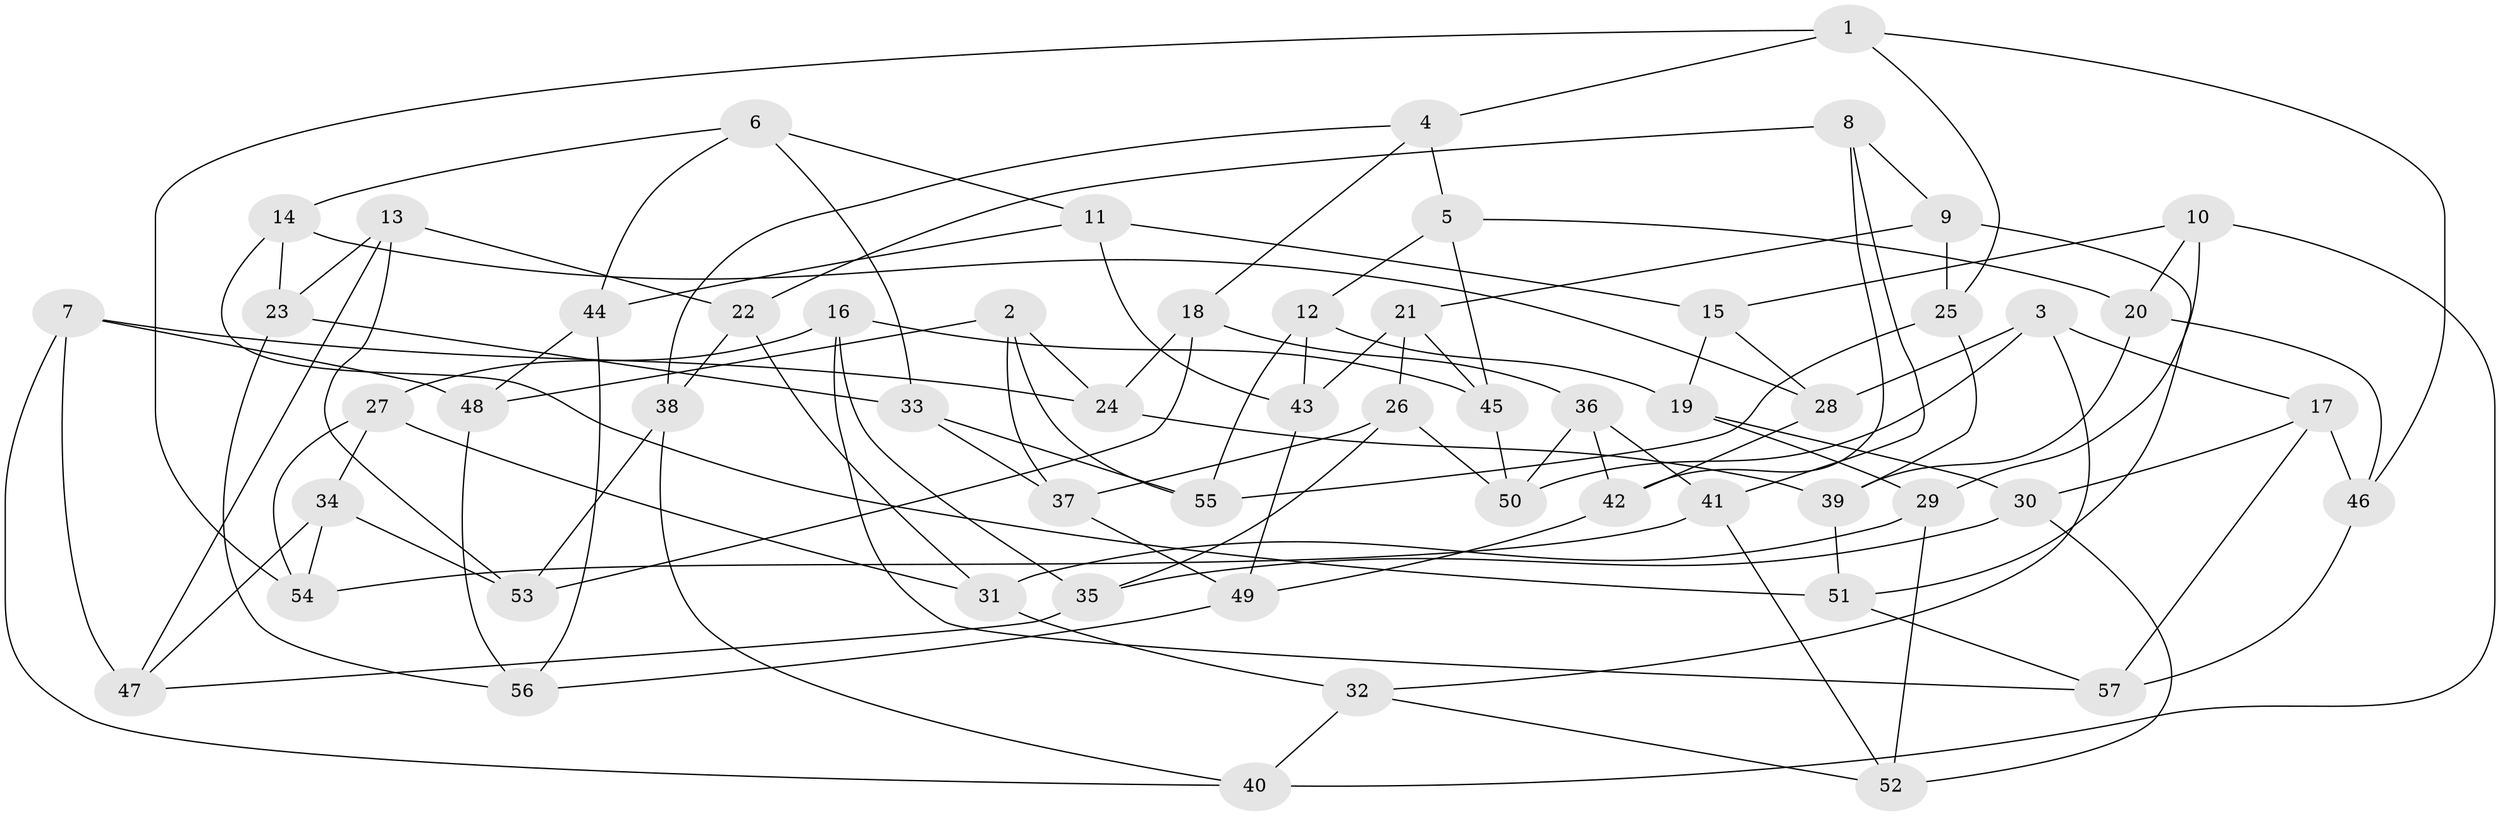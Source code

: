 // coarse degree distribution, {6: 0.10714285714285714, 4: 0.5357142857142857, 7: 0.07142857142857142, 5: 0.17857142857142858, 2: 0.03571428571428571, 8: 0.03571428571428571, 3: 0.03571428571428571}
// Generated by graph-tools (version 1.1) at 2025/01/03/04/25 22:01:52]
// undirected, 57 vertices, 114 edges
graph export_dot {
graph [start="1"]
  node [color=gray90,style=filled];
  1;
  2;
  3;
  4;
  5;
  6;
  7;
  8;
  9;
  10;
  11;
  12;
  13;
  14;
  15;
  16;
  17;
  18;
  19;
  20;
  21;
  22;
  23;
  24;
  25;
  26;
  27;
  28;
  29;
  30;
  31;
  32;
  33;
  34;
  35;
  36;
  37;
  38;
  39;
  40;
  41;
  42;
  43;
  44;
  45;
  46;
  47;
  48;
  49;
  50;
  51;
  52;
  53;
  54;
  55;
  56;
  57;
  1 -- 54;
  1 -- 4;
  1 -- 25;
  1 -- 46;
  2 -- 24;
  2 -- 55;
  2 -- 37;
  2 -- 48;
  3 -- 32;
  3 -- 28;
  3 -- 50;
  3 -- 17;
  4 -- 18;
  4 -- 5;
  4 -- 38;
  5 -- 12;
  5 -- 45;
  5 -- 20;
  6 -- 11;
  6 -- 14;
  6 -- 33;
  6 -- 44;
  7 -- 47;
  7 -- 40;
  7 -- 24;
  7 -- 48;
  8 -- 41;
  8 -- 9;
  8 -- 22;
  8 -- 42;
  9 -- 21;
  9 -- 51;
  9 -- 25;
  10 -- 20;
  10 -- 40;
  10 -- 29;
  10 -- 15;
  11 -- 15;
  11 -- 43;
  11 -- 44;
  12 -- 55;
  12 -- 43;
  12 -- 19;
  13 -- 23;
  13 -- 22;
  13 -- 53;
  13 -- 47;
  14 -- 51;
  14 -- 23;
  14 -- 28;
  15 -- 19;
  15 -- 28;
  16 -- 27;
  16 -- 35;
  16 -- 45;
  16 -- 57;
  17 -- 46;
  17 -- 30;
  17 -- 57;
  18 -- 53;
  18 -- 24;
  18 -- 36;
  19 -- 29;
  19 -- 30;
  20 -- 39;
  20 -- 46;
  21 -- 45;
  21 -- 43;
  21 -- 26;
  22 -- 31;
  22 -- 38;
  23 -- 56;
  23 -- 33;
  24 -- 39;
  25 -- 39;
  25 -- 55;
  26 -- 50;
  26 -- 35;
  26 -- 37;
  27 -- 31;
  27 -- 34;
  27 -- 54;
  28 -- 42;
  29 -- 31;
  29 -- 52;
  30 -- 52;
  30 -- 35;
  31 -- 32;
  32 -- 40;
  32 -- 52;
  33 -- 55;
  33 -- 37;
  34 -- 54;
  34 -- 53;
  34 -- 47;
  35 -- 47;
  36 -- 50;
  36 -- 42;
  36 -- 41;
  37 -- 49;
  38 -- 40;
  38 -- 53;
  39 -- 51;
  41 -- 52;
  41 -- 54;
  42 -- 49;
  43 -- 49;
  44 -- 48;
  44 -- 56;
  45 -- 50;
  46 -- 57;
  48 -- 56;
  49 -- 56;
  51 -- 57;
}
